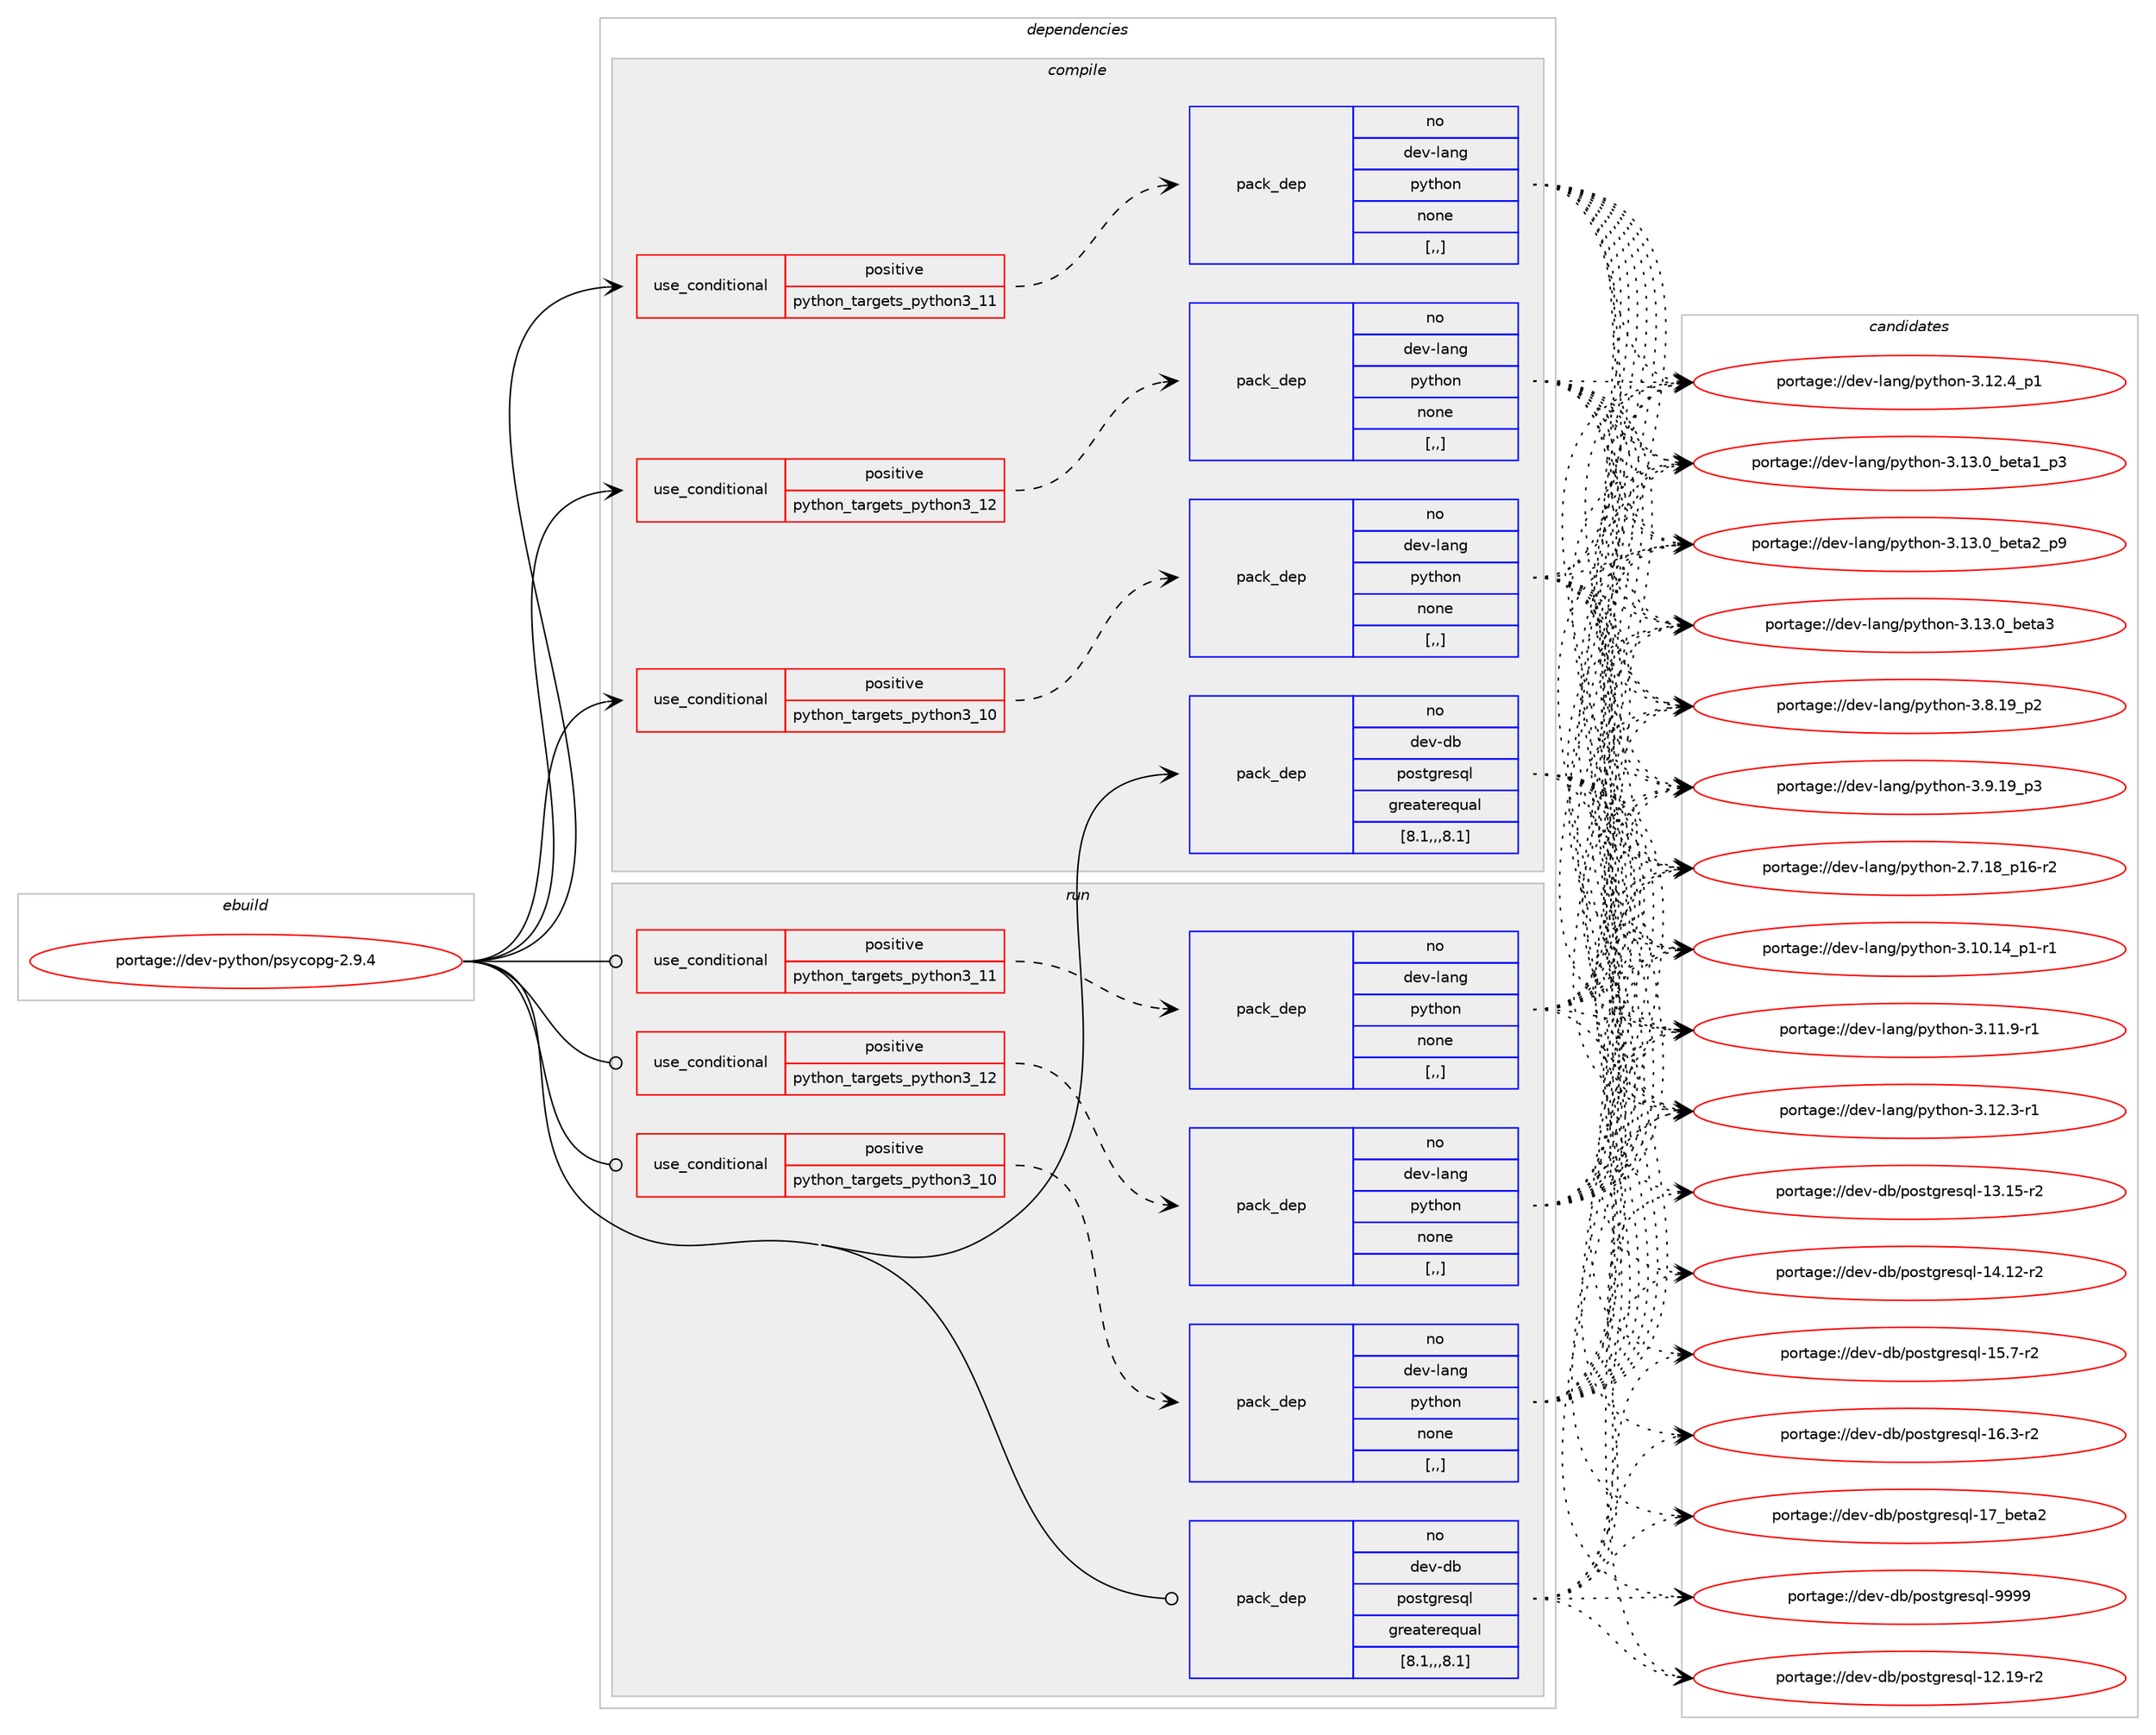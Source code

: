 digraph prolog {

# *************
# Graph options
# *************

newrank=true;
concentrate=true;
compound=true;
graph [rankdir=LR,fontname=Helvetica,fontsize=10,ranksep=1.5];#, ranksep=2.5, nodesep=0.2];
edge  [arrowhead=vee];
node  [fontname=Helvetica,fontsize=10];

# **********
# The ebuild
# **********

subgraph cluster_leftcol {
color=gray;
rank=same;
label=<<i>ebuild</i>>;
id [label="portage://dev-python/psycopg-2.9.4", color=red, width=4, href="../dev-python/psycopg-2.9.4.svg"];
}

# ****************
# The dependencies
# ****************

subgraph cluster_midcol {
color=gray;
label=<<i>dependencies</i>>;
subgraph cluster_compile {
fillcolor="#eeeeee";
style=filled;
label=<<i>compile</i>>;
subgraph cond35306 {
dependency151642 [label=<<TABLE BORDER="0" CELLBORDER="1" CELLSPACING="0" CELLPADDING="4"><TR><TD ROWSPAN="3" CELLPADDING="10">use_conditional</TD></TR><TR><TD>positive</TD></TR><TR><TD>python_targets_python3_10</TD></TR></TABLE>>, shape=none, color=red];
subgraph pack115119 {
dependency151643 [label=<<TABLE BORDER="0" CELLBORDER="1" CELLSPACING="0" CELLPADDING="4" WIDTH="220"><TR><TD ROWSPAN="6" CELLPADDING="30">pack_dep</TD></TR><TR><TD WIDTH="110">no</TD></TR><TR><TD>dev-lang</TD></TR><TR><TD>python</TD></TR><TR><TD>none</TD></TR><TR><TD>[,,]</TD></TR></TABLE>>, shape=none, color=blue];
}
dependency151642:e -> dependency151643:w [weight=20,style="dashed",arrowhead="vee"];
}
id:e -> dependency151642:w [weight=20,style="solid",arrowhead="vee"];
subgraph cond35307 {
dependency151644 [label=<<TABLE BORDER="0" CELLBORDER="1" CELLSPACING="0" CELLPADDING="4"><TR><TD ROWSPAN="3" CELLPADDING="10">use_conditional</TD></TR><TR><TD>positive</TD></TR><TR><TD>python_targets_python3_11</TD></TR></TABLE>>, shape=none, color=red];
subgraph pack115120 {
dependency151645 [label=<<TABLE BORDER="0" CELLBORDER="1" CELLSPACING="0" CELLPADDING="4" WIDTH="220"><TR><TD ROWSPAN="6" CELLPADDING="30">pack_dep</TD></TR><TR><TD WIDTH="110">no</TD></TR><TR><TD>dev-lang</TD></TR><TR><TD>python</TD></TR><TR><TD>none</TD></TR><TR><TD>[,,]</TD></TR></TABLE>>, shape=none, color=blue];
}
dependency151644:e -> dependency151645:w [weight=20,style="dashed",arrowhead="vee"];
}
id:e -> dependency151644:w [weight=20,style="solid",arrowhead="vee"];
subgraph cond35308 {
dependency151646 [label=<<TABLE BORDER="0" CELLBORDER="1" CELLSPACING="0" CELLPADDING="4"><TR><TD ROWSPAN="3" CELLPADDING="10">use_conditional</TD></TR><TR><TD>positive</TD></TR><TR><TD>python_targets_python3_12</TD></TR></TABLE>>, shape=none, color=red];
subgraph pack115121 {
dependency151647 [label=<<TABLE BORDER="0" CELLBORDER="1" CELLSPACING="0" CELLPADDING="4" WIDTH="220"><TR><TD ROWSPAN="6" CELLPADDING="30">pack_dep</TD></TR><TR><TD WIDTH="110">no</TD></TR><TR><TD>dev-lang</TD></TR><TR><TD>python</TD></TR><TR><TD>none</TD></TR><TR><TD>[,,]</TD></TR></TABLE>>, shape=none, color=blue];
}
dependency151646:e -> dependency151647:w [weight=20,style="dashed",arrowhead="vee"];
}
id:e -> dependency151646:w [weight=20,style="solid",arrowhead="vee"];
subgraph pack115122 {
dependency151648 [label=<<TABLE BORDER="0" CELLBORDER="1" CELLSPACING="0" CELLPADDING="4" WIDTH="220"><TR><TD ROWSPAN="6" CELLPADDING="30">pack_dep</TD></TR><TR><TD WIDTH="110">no</TD></TR><TR><TD>dev-db</TD></TR><TR><TD>postgresql</TD></TR><TR><TD>greaterequal</TD></TR><TR><TD>[8.1,,,8.1]</TD></TR></TABLE>>, shape=none, color=blue];
}
id:e -> dependency151648:w [weight=20,style="solid",arrowhead="vee"];
}
subgraph cluster_compileandrun {
fillcolor="#eeeeee";
style=filled;
label=<<i>compile and run</i>>;
}
subgraph cluster_run {
fillcolor="#eeeeee";
style=filled;
label=<<i>run</i>>;
subgraph cond35309 {
dependency151649 [label=<<TABLE BORDER="0" CELLBORDER="1" CELLSPACING="0" CELLPADDING="4"><TR><TD ROWSPAN="3" CELLPADDING="10">use_conditional</TD></TR><TR><TD>positive</TD></TR><TR><TD>python_targets_python3_10</TD></TR></TABLE>>, shape=none, color=red];
subgraph pack115123 {
dependency151650 [label=<<TABLE BORDER="0" CELLBORDER="1" CELLSPACING="0" CELLPADDING="4" WIDTH="220"><TR><TD ROWSPAN="6" CELLPADDING="30">pack_dep</TD></TR><TR><TD WIDTH="110">no</TD></TR><TR><TD>dev-lang</TD></TR><TR><TD>python</TD></TR><TR><TD>none</TD></TR><TR><TD>[,,]</TD></TR></TABLE>>, shape=none, color=blue];
}
dependency151649:e -> dependency151650:w [weight=20,style="dashed",arrowhead="vee"];
}
id:e -> dependency151649:w [weight=20,style="solid",arrowhead="odot"];
subgraph cond35310 {
dependency151651 [label=<<TABLE BORDER="0" CELLBORDER="1" CELLSPACING="0" CELLPADDING="4"><TR><TD ROWSPAN="3" CELLPADDING="10">use_conditional</TD></TR><TR><TD>positive</TD></TR><TR><TD>python_targets_python3_11</TD></TR></TABLE>>, shape=none, color=red];
subgraph pack115124 {
dependency151652 [label=<<TABLE BORDER="0" CELLBORDER="1" CELLSPACING="0" CELLPADDING="4" WIDTH="220"><TR><TD ROWSPAN="6" CELLPADDING="30">pack_dep</TD></TR><TR><TD WIDTH="110">no</TD></TR><TR><TD>dev-lang</TD></TR><TR><TD>python</TD></TR><TR><TD>none</TD></TR><TR><TD>[,,]</TD></TR></TABLE>>, shape=none, color=blue];
}
dependency151651:e -> dependency151652:w [weight=20,style="dashed",arrowhead="vee"];
}
id:e -> dependency151651:w [weight=20,style="solid",arrowhead="odot"];
subgraph cond35311 {
dependency151653 [label=<<TABLE BORDER="0" CELLBORDER="1" CELLSPACING="0" CELLPADDING="4"><TR><TD ROWSPAN="3" CELLPADDING="10">use_conditional</TD></TR><TR><TD>positive</TD></TR><TR><TD>python_targets_python3_12</TD></TR></TABLE>>, shape=none, color=red];
subgraph pack115125 {
dependency151654 [label=<<TABLE BORDER="0" CELLBORDER="1" CELLSPACING="0" CELLPADDING="4" WIDTH="220"><TR><TD ROWSPAN="6" CELLPADDING="30">pack_dep</TD></TR><TR><TD WIDTH="110">no</TD></TR><TR><TD>dev-lang</TD></TR><TR><TD>python</TD></TR><TR><TD>none</TD></TR><TR><TD>[,,]</TD></TR></TABLE>>, shape=none, color=blue];
}
dependency151653:e -> dependency151654:w [weight=20,style="dashed",arrowhead="vee"];
}
id:e -> dependency151653:w [weight=20,style="solid",arrowhead="odot"];
subgraph pack115126 {
dependency151655 [label=<<TABLE BORDER="0" CELLBORDER="1" CELLSPACING="0" CELLPADDING="4" WIDTH="220"><TR><TD ROWSPAN="6" CELLPADDING="30">pack_dep</TD></TR><TR><TD WIDTH="110">no</TD></TR><TR><TD>dev-db</TD></TR><TR><TD>postgresql</TD></TR><TR><TD>greaterequal</TD></TR><TR><TD>[8.1,,,8.1]</TD></TR></TABLE>>, shape=none, color=blue];
}
id:e -> dependency151655:w [weight=20,style="solid",arrowhead="odot"];
}
}

# **************
# The candidates
# **************

subgraph cluster_choices {
rank=same;
color=gray;
label=<<i>candidates</i>>;

subgraph choice115119 {
color=black;
nodesep=1;
choice100101118451089711010347112121116104111110455046554649569511249544511450 [label="portage://dev-lang/python-2.7.18_p16-r2", color=red, width=4,href="../dev-lang/python-2.7.18_p16-r2.svg"];
choice100101118451089711010347112121116104111110455146494846495295112494511449 [label="portage://dev-lang/python-3.10.14_p1-r1", color=red, width=4,href="../dev-lang/python-3.10.14_p1-r1.svg"];
choice100101118451089711010347112121116104111110455146494946574511449 [label="portage://dev-lang/python-3.11.9-r1", color=red, width=4,href="../dev-lang/python-3.11.9-r1.svg"];
choice100101118451089711010347112121116104111110455146495046514511449 [label="portage://dev-lang/python-3.12.3-r1", color=red, width=4,href="../dev-lang/python-3.12.3-r1.svg"];
choice100101118451089711010347112121116104111110455146495046529511249 [label="portage://dev-lang/python-3.12.4_p1", color=red, width=4,href="../dev-lang/python-3.12.4_p1.svg"];
choice10010111845108971101034711212111610411111045514649514648959810111697499511251 [label="portage://dev-lang/python-3.13.0_beta1_p3", color=red, width=4,href="../dev-lang/python-3.13.0_beta1_p3.svg"];
choice10010111845108971101034711212111610411111045514649514648959810111697509511257 [label="portage://dev-lang/python-3.13.0_beta2_p9", color=red, width=4,href="../dev-lang/python-3.13.0_beta2_p9.svg"];
choice1001011184510897110103471121211161041111104551464951464895981011169751 [label="portage://dev-lang/python-3.13.0_beta3", color=red, width=4,href="../dev-lang/python-3.13.0_beta3.svg"];
choice100101118451089711010347112121116104111110455146564649579511250 [label="portage://dev-lang/python-3.8.19_p2", color=red, width=4,href="../dev-lang/python-3.8.19_p2.svg"];
choice100101118451089711010347112121116104111110455146574649579511251 [label="portage://dev-lang/python-3.9.19_p3", color=red, width=4,href="../dev-lang/python-3.9.19_p3.svg"];
dependency151643:e -> choice100101118451089711010347112121116104111110455046554649569511249544511450:w [style=dotted,weight="100"];
dependency151643:e -> choice100101118451089711010347112121116104111110455146494846495295112494511449:w [style=dotted,weight="100"];
dependency151643:e -> choice100101118451089711010347112121116104111110455146494946574511449:w [style=dotted,weight="100"];
dependency151643:e -> choice100101118451089711010347112121116104111110455146495046514511449:w [style=dotted,weight="100"];
dependency151643:e -> choice100101118451089711010347112121116104111110455146495046529511249:w [style=dotted,weight="100"];
dependency151643:e -> choice10010111845108971101034711212111610411111045514649514648959810111697499511251:w [style=dotted,weight="100"];
dependency151643:e -> choice10010111845108971101034711212111610411111045514649514648959810111697509511257:w [style=dotted,weight="100"];
dependency151643:e -> choice1001011184510897110103471121211161041111104551464951464895981011169751:w [style=dotted,weight="100"];
dependency151643:e -> choice100101118451089711010347112121116104111110455146564649579511250:w [style=dotted,weight="100"];
dependency151643:e -> choice100101118451089711010347112121116104111110455146574649579511251:w [style=dotted,weight="100"];
}
subgraph choice115120 {
color=black;
nodesep=1;
choice100101118451089711010347112121116104111110455046554649569511249544511450 [label="portage://dev-lang/python-2.7.18_p16-r2", color=red, width=4,href="../dev-lang/python-2.7.18_p16-r2.svg"];
choice100101118451089711010347112121116104111110455146494846495295112494511449 [label="portage://dev-lang/python-3.10.14_p1-r1", color=red, width=4,href="../dev-lang/python-3.10.14_p1-r1.svg"];
choice100101118451089711010347112121116104111110455146494946574511449 [label="portage://dev-lang/python-3.11.9-r1", color=red, width=4,href="../dev-lang/python-3.11.9-r1.svg"];
choice100101118451089711010347112121116104111110455146495046514511449 [label="portage://dev-lang/python-3.12.3-r1", color=red, width=4,href="../dev-lang/python-3.12.3-r1.svg"];
choice100101118451089711010347112121116104111110455146495046529511249 [label="portage://dev-lang/python-3.12.4_p1", color=red, width=4,href="../dev-lang/python-3.12.4_p1.svg"];
choice10010111845108971101034711212111610411111045514649514648959810111697499511251 [label="portage://dev-lang/python-3.13.0_beta1_p3", color=red, width=4,href="../dev-lang/python-3.13.0_beta1_p3.svg"];
choice10010111845108971101034711212111610411111045514649514648959810111697509511257 [label="portage://dev-lang/python-3.13.0_beta2_p9", color=red, width=4,href="../dev-lang/python-3.13.0_beta2_p9.svg"];
choice1001011184510897110103471121211161041111104551464951464895981011169751 [label="portage://dev-lang/python-3.13.0_beta3", color=red, width=4,href="../dev-lang/python-3.13.0_beta3.svg"];
choice100101118451089711010347112121116104111110455146564649579511250 [label="portage://dev-lang/python-3.8.19_p2", color=red, width=4,href="../dev-lang/python-3.8.19_p2.svg"];
choice100101118451089711010347112121116104111110455146574649579511251 [label="portage://dev-lang/python-3.9.19_p3", color=red, width=4,href="../dev-lang/python-3.9.19_p3.svg"];
dependency151645:e -> choice100101118451089711010347112121116104111110455046554649569511249544511450:w [style=dotted,weight="100"];
dependency151645:e -> choice100101118451089711010347112121116104111110455146494846495295112494511449:w [style=dotted,weight="100"];
dependency151645:e -> choice100101118451089711010347112121116104111110455146494946574511449:w [style=dotted,weight="100"];
dependency151645:e -> choice100101118451089711010347112121116104111110455146495046514511449:w [style=dotted,weight="100"];
dependency151645:e -> choice100101118451089711010347112121116104111110455146495046529511249:w [style=dotted,weight="100"];
dependency151645:e -> choice10010111845108971101034711212111610411111045514649514648959810111697499511251:w [style=dotted,weight="100"];
dependency151645:e -> choice10010111845108971101034711212111610411111045514649514648959810111697509511257:w [style=dotted,weight="100"];
dependency151645:e -> choice1001011184510897110103471121211161041111104551464951464895981011169751:w [style=dotted,weight="100"];
dependency151645:e -> choice100101118451089711010347112121116104111110455146564649579511250:w [style=dotted,weight="100"];
dependency151645:e -> choice100101118451089711010347112121116104111110455146574649579511251:w [style=dotted,weight="100"];
}
subgraph choice115121 {
color=black;
nodesep=1;
choice100101118451089711010347112121116104111110455046554649569511249544511450 [label="portage://dev-lang/python-2.7.18_p16-r2", color=red, width=4,href="../dev-lang/python-2.7.18_p16-r2.svg"];
choice100101118451089711010347112121116104111110455146494846495295112494511449 [label="portage://dev-lang/python-3.10.14_p1-r1", color=red, width=4,href="../dev-lang/python-3.10.14_p1-r1.svg"];
choice100101118451089711010347112121116104111110455146494946574511449 [label="portage://dev-lang/python-3.11.9-r1", color=red, width=4,href="../dev-lang/python-3.11.9-r1.svg"];
choice100101118451089711010347112121116104111110455146495046514511449 [label="portage://dev-lang/python-3.12.3-r1", color=red, width=4,href="../dev-lang/python-3.12.3-r1.svg"];
choice100101118451089711010347112121116104111110455146495046529511249 [label="portage://dev-lang/python-3.12.4_p1", color=red, width=4,href="../dev-lang/python-3.12.4_p1.svg"];
choice10010111845108971101034711212111610411111045514649514648959810111697499511251 [label="portage://dev-lang/python-3.13.0_beta1_p3", color=red, width=4,href="../dev-lang/python-3.13.0_beta1_p3.svg"];
choice10010111845108971101034711212111610411111045514649514648959810111697509511257 [label="portage://dev-lang/python-3.13.0_beta2_p9", color=red, width=4,href="../dev-lang/python-3.13.0_beta2_p9.svg"];
choice1001011184510897110103471121211161041111104551464951464895981011169751 [label="portage://dev-lang/python-3.13.0_beta3", color=red, width=4,href="../dev-lang/python-3.13.0_beta3.svg"];
choice100101118451089711010347112121116104111110455146564649579511250 [label="portage://dev-lang/python-3.8.19_p2", color=red, width=4,href="../dev-lang/python-3.8.19_p2.svg"];
choice100101118451089711010347112121116104111110455146574649579511251 [label="portage://dev-lang/python-3.9.19_p3", color=red, width=4,href="../dev-lang/python-3.9.19_p3.svg"];
dependency151647:e -> choice100101118451089711010347112121116104111110455046554649569511249544511450:w [style=dotted,weight="100"];
dependency151647:e -> choice100101118451089711010347112121116104111110455146494846495295112494511449:w [style=dotted,weight="100"];
dependency151647:e -> choice100101118451089711010347112121116104111110455146494946574511449:w [style=dotted,weight="100"];
dependency151647:e -> choice100101118451089711010347112121116104111110455146495046514511449:w [style=dotted,weight="100"];
dependency151647:e -> choice100101118451089711010347112121116104111110455146495046529511249:w [style=dotted,weight="100"];
dependency151647:e -> choice10010111845108971101034711212111610411111045514649514648959810111697499511251:w [style=dotted,weight="100"];
dependency151647:e -> choice10010111845108971101034711212111610411111045514649514648959810111697509511257:w [style=dotted,weight="100"];
dependency151647:e -> choice1001011184510897110103471121211161041111104551464951464895981011169751:w [style=dotted,weight="100"];
dependency151647:e -> choice100101118451089711010347112121116104111110455146564649579511250:w [style=dotted,weight="100"];
dependency151647:e -> choice100101118451089711010347112121116104111110455146574649579511251:w [style=dotted,weight="100"];
}
subgraph choice115122 {
color=black;
nodesep=1;
choice1001011184510098471121111151161031141011151131084549504649574511450 [label="portage://dev-db/postgresql-12.19-r2", color=red, width=4,href="../dev-db/postgresql-12.19-r2.svg"];
choice1001011184510098471121111151161031141011151131084549514649534511450 [label="portage://dev-db/postgresql-13.15-r2", color=red, width=4,href="../dev-db/postgresql-13.15-r2.svg"];
choice1001011184510098471121111151161031141011151131084549524649504511450 [label="portage://dev-db/postgresql-14.12-r2", color=red, width=4,href="../dev-db/postgresql-14.12-r2.svg"];
choice10010111845100984711211111511610311410111511310845495346554511450 [label="portage://dev-db/postgresql-15.7-r2", color=red, width=4,href="../dev-db/postgresql-15.7-r2.svg"];
choice10010111845100984711211111511610311410111511310845495446514511450 [label="portage://dev-db/postgresql-16.3-r2", color=red, width=4,href="../dev-db/postgresql-16.3-r2.svg"];
choice10010111845100984711211111511610311410111511310845495595981011169750 [label="portage://dev-db/postgresql-17_beta2", color=red, width=4,href="../dev-db/postgresql-17_beta2.svg"];
choice1001011184510098471121111151161031141011151131084557575757 [label="portage://dev-db/postgresql-9999", color=red, width=4,href="../dev-db/postgresql-9999.svg"];
dependency151648:e -> choice1001011184510098471121111151161031141011151131084549504649574511450:w [style=dotted,weight="100"];
dependency151648:e -> choice1001011184510098471121111151161031141011151131084549514649534511450:w [style=dotted,weight="100"];
dependency151648:e -> choice1001011184510098471121111151161031141011151131084549524649504511450:w [style=dotted,weight="100"];
dependency151648:e -> choice10010111845100984711211111511610311410111511310845495346554511450:w [style=dotted,weight="100"];
dependency151648:e -> choice10010111845100984711211111511610311410111511310845495446514511450:w [style=dotted,weight="100"];
dependency151648:e -> choice10010111845100984711211111511610311410111511310845495595981011169750:w [style=dotted,weight="100"];
dependency151648:e -> choice1001011184510098471121111151161031141011151131084557575757:w [style=dotted,weight="100"];
}
subgraph choice115123 {
color=black;
nodesep=1;
choice100101118451089711010347112121116104111110455046554649569511249544511450 [label="portage://dev-lang/python-2.7.18_p16-r2", color=red, width=4,href="../dev-lang/python-2.7.18_p16-r2.svg"];
choice100101118451089711010347112121116104111110455146494846495295112494511449 [label="portage://dev-lang/python-3.10.14_p1-r1", color=red, width=4,href="../dev-lang/python-3.10.14_p1-r1.svg"];
choice100101118451089711010347112121116104111110455146494946574511449 [label="portage://dev-lang/python-3.11.9-r1", color=red, width=4,href="../dev-lang/python-3.11.9-r1.svg"];
choice100101118451089711010347112121116104111110455146495046514511449 [label="portage://dev-lang/python-3.12.3-r1", color=red, width=4,href="../dev-lang/python-3.12.3-r1.svg"];
choice100101118451089711010347112121116104111110455146495046529511249 [label="portage://dev-lang/python-3.12.4_p1", color=red, width=4,href="../dev-lang/python-3.12.4_p1.svg"];
choice10010111845108971101034711212111610411111045514649514648959810111697499511251 [label="portage://dev-lang/python-3.13.0_beta1_p3", color=red, width=4,href="../dev-lang/python-3.13.0_beta1_p3.svg"];
choice10010111845108971101034711212111610411111045514649514648959810111697509511257 [label="portage://dev-lang/python-3.13.0_beta2_p9", color=red, width=4,href="../dev-lang/python-3.13.0_beta2_p9.svg"];
choice1001011184510897110103471121211161041111104551464951464895981011169751 [label="portage://dev-lang/python-3.13.0_beta3", color=red, width=4,href="../dev-lang/python-3.13.0_beta3.svg"];
choice100101118451089711010347112121116104111110455146564649579511250 [label="portage://dev-lang/python-3.8.19_p2", color=red, width=4,href="../dev-lang/python-3.8.19_p2.svg"];
choice100101118451089711010347112121116104111110455146574649579511251 [label="portage://dev-lang/python-3.9.19_p3", color=red, width=4,href="../dev-lang/python-3.9.19_p3.svg"];
dependency151650:e -> choice100101118451089711010347112121116104111110455046554649569511249544511450:w [style=dotted,weight="100"];
dependency151650:e -> choice100101118451089711010347112121116104111110455146494846495295112494511449:w [style=dotted,weight="100"];
dependency151650:e -> choice100101118451089711010347112121116104111110455146494946574511449:w [style=dotted,weight="100"];
dependency151650:e -> choice100101118451089711010347112121116104111110455146495046514511449:w [style=dotted,weight="100"];
dependency151650:e -> choice100101118451089711010347112121116104111110455146495046529511249:w [style=dotted,weight="100"];
dependency151650:e -> choice10010111845108971101034711212111610411111045514649514648959810111697499511251:w [style=dotted,weight="100"];
dependency151650:e -> choice10010111845108971101034711212111610411111045514649514648959810111697509511257:w [style=dotted,weight="100"];
dependency151650:e -> choice1001011184510897110103471121211161041111104551464951464895981011169751:w [style=dotted,weight="100"];
dependency151650:e -> choice100101118451089711010347112121116104111110455146564649579511250:w [style=dotted,weight="100"];
dependency151650:e -> choice100101118451089711010347112121116104111110455146574649579511251:w [style=dotted,weight="100"];
}
subgraph choice115124 {
color=black;
nodesep=1;
choice100101118451089711010347112121116104111110455046554649569511249544511450 [label="portage://dev-lang/python-2.7.18_p16-r2", color=red, width=4,href="../dev-lang/python-2.7.18_p16-r2.svg"];
choice100101118451089711010347112121116104111110455146494846495295112494511449 [label="portage://dev-lang/python-3.10.14_p1-r1", color=red, width=4,href="../dev-lang/python-3.10.14_p1-r1.svg"];
choice100101118451089711010347112121116104111110455146494946574511449 [label="portage://dev-lang/python-3.11.9-r1", color=red, width=4,href="../dev-lang/python-3.11.9-r1.svg"];
choice100101118451089711010347112121116104111110455146495046514511449 [label="portage://dev-lang/python-3.12.3-r1", color=red, width=4,href="../dev-lang/python-3.12.3-r1.svg"];
choice100101118451089711010347112121116104111110455146495046529511249 [label="portage://dev-lang/python-3.12.4_p1", color=red, width=4,href="../dev-lang/python-3.12.4_p1.svg"];
choice10010111845108971101034711212111610411111045514649514648959810111697499511251 [label="portage://dev-lang/python-3.13.0_beta1_p3", color=red, width=4,href="../dev-lang/python-3.13.0_beta1_p3.svg"];
choice10010111845108971101034711212111610411111045514649514648959810111697509511257 [label="portage://dev-lang/python-3.13.0_beta2_p9", color=red, width=4,href="../dev-lang/python-3.13.0_beta2_p9.svg"];
choice1001011184510897110103471121211161041111104551464951464895981011169751 [label="portage://dev-lang/python-3.13.0_beta3", color=red, width=4,href="../dev-lang/python-3.13.0_beta3.svg"];
choice100101118451089711010347112121116104111110455146564649579511250 [label="portage://dev-lang/python-3.8.19_p2", color=red, width=4,href="../dev-lang/python-3.8.19_p2.svg"];
choice100101118451089711010347112121116104111110455146574649579511251 [label="portage://dev-lang/python-3.9.19_p3", color=red, width=4,href="../dev-lang/python-3.9.19_p3.svg"];
dependency151652:e -> choice100101118451089711010347112121116104111110455046554649569511249544511450:w [style=dotted,weight="100"];
dependency151652:e -> choice100101118451089711010347112121116104111110455146494846495295112494511449:w [style=dotted,weight="100"];
dependency151652:e -> choice100101118451089711010347112121116104111110455146494946574511449:w [style=dotted,weight="100"];
dependency151652:e -> choice100101118451089711010347112121116104111110455146495046514511449:w [style=dotted,weight="100"];
dependency151652:e -> choice100101118451089711010347112121116104111110455146495046529511249:w [style=dotted,weight="100"];
dependency151652:e -> choice10010111845108971101034711212111610411111045514649514648959810111697499511251:w [style=dotted,weight="100"];
dependency151652:e -> choice10010111845108971101034711212111610411111045514649514648959810111697509511257:w [style=dotted,weight="100"];
dependency151652:e -> choice1001011184510897110103471121211161041111104551464951464895981011169751:w [style=dotted,weight="100"];
dependency151652:e -> choice100101118451089711010347112121116104111110455146564649579511250:w [style=dotted,weight="100"];
dependency151652:e -> choice100101118451089711010347112121116104111110455146574649579511251:w [style=dotted,weight="100"];
}
subgraph choice115125 {
color=black;
nodesep=1;
choice100101118451089711010347112121116104111110455046554649569511249544511450 [label="portage://dev-lang/python-2.7.18_p16-r2", color=red, width=4,href="../dev-lang/python-2.7.18_p16-r2.svg"];
choice100101118451089711010347112121116104111110455146494846495295112494511449 [label="portage://dev-lang/python-3.10.14_p1-r1", color=red, width=4,href="../dev-lang/python-3.10.14_p1-r1.svg"];
choice100101118451089711010347112121116104111110455146494946574511449 [label="portage://dev-lang/python-3.11.9-r1", color=red, width=4,href="../dev-lang/python-3.11.9-r1.svg"];
choice100101118451089711010347112121116104111110455146495046514511449 [label="portage://dev-lang/python-3.12.3-r1", color=red, width=4,href="../dev-lang/python-3.12.3-r1.svg"];
choice100101118451089711010347112121116104111110455146495046529511249 [label="portage://dev-lang/python-3.12.4_p1", color=red, width=4,href="../dev-lang/python-3.12.4_p1.svg"];
choice10010111845108971101034711212111610411111045514649514648959810111697499511251 [label="portage://dev-lang/python-3.13.0_beta1_p3", color=red, width=4,href="../dev-lang/python-3.13.0_beta1_p3.svg"];
choice10010111845108971101034711212111610411111045514649514648959810111697509511257 [label="portage://dev-lang/python-3.13.0_beta2_p9", color=red, width=4,href="../dev-lang/python-3.13.0_beta2_p9.svg"];
choice1001011184510897110103471121211161041111104551464951464895981011169751 [label="portage://dev-lang/python-3.13.0_beta3", color=red, width=4,href="../dev-lang/python-3.13.0_beta3.svg"];
choice100101118451089711010347112121116104111110455146564649579511250 [label="portage://dev-lang/python-3.8.19_p2", color=red, width=4,href="../dev-lang/python-3.8.19_p2.svg"];
choice100101118451089711010347112121116104111110455146574649579511251 [label="portage://dev-lang/python-3.9.19_p3", color=red, width=4,href="../dev-lang/python-3.9.19_p3.svg"];
dependency151654:e -> choice100101118451089711010347112121116104111110455046554649569511249544511450:w [style=dotted,weight="100"];
dependency151654:e -> choice100101118451089711010347112121116104111110455146494846495295112494511449:w [style=dotted,weight="100"];
dependency151654:e -> choice100101118451089711010347112121116104111110455146494946574511449:w [style=dotted,weight="100"];
dependency151654:e -> choice100101118451089711010347112121116104111110455146495046514511449:w [style=dotted,weight="100"];
dependency151654:e -> choice100101118451089711010347112121116104111110455146495046529511249:w [style=dotted,weight="100"];
dependency151654:e -> choice10010111845108971101034711212111610411111045514649514648959810111697499511251:w [style=dotted,weight="100"];
dependency151654:e -> choice10010111845108971101034711212111610411111045514649514648959810111697509511257:w [style=dotted,weight="100"];
dependency151654:e -> choice1001011184510897110103471121211161041111104551464951464895981011169751:w [style=dotted,weight="100"];
dependency151654:e -> choice100101118451089711010347112121116104111110455146564649579511250:w [style=dotted,weight="100"];
dependency151654:e -> choice100101118451089711010347112121116104111110455146574649579511251:w [style=dotted,weight="100"];
}
subgraph choice115126 {
color=black;
nodesep=1;
choice1001011184510098471121111151161031141011151131084549504649574511450 [label="portage://dev-db/postgresql-12.19-r2", color=red, width=4,href="../dev-db/postgresql-12.19-r2.svg"];
choice1001011184510098471121111151161031141011151131084549514649534511450 [label="portage://dev-db/postgresql-13.15-r2", color=red, width=4,href="../dev-db/postgresql-13.15-r2.svg"];
choice1001011184510098471121111151161031141011151131084549524649504511450 [label="portage://dev-db/postgresql-14.12-r2", color=red, width=4,href="../dev-db/postgresql-14.12-r2.svg"];
choice10010111845100984711211111511610311410111511310845495346554511450 [label="portage://dev-db/postgresql-15.7-r2", color=red, width=4,href="../dev-db/postgresql-15.7-r2.svg"];
choice10010111845100984711211111511610311410111511310845495446514511450 [label="portage://dev-db/postgresql-16.3-r2", color=red, width=4,href="../dev-db/postgresql-16.3-r2.svg"];
choice10010111845100984711211111511610311410111511310845495595981011169750 [label="portage://dev-db/postgresql-17_beta2", color=red, width=4,href="../dev-db/postgresql-17_beta2.svg"];
choice1001011184510098471121111151161031141011151131084557575757 [label="portage://dev-db/postgresql-9999", color=red, width=4,href="../dev-db/postgresql-9999.svg"];
dependency151655:e -> choice1001011184510098471121111151161031141011151131084549504649574511450:w [style=dotted,weight="100"];
dependency151655:e -> choice1001011184510098471121111151161031141011151131084549514649534511450:w [style=dotted,weight="100"];
dependency151655:e -> choice1001011184510098471121111151161031141011151131084549524649504511450:w [style=dotted,weight="100"];
dependency151655:e -> choice10010111845100984711211111511610311410111511310845495346554511450:w [style=dotted,weight="100"];
dependency151655:e -> choice10010111845100984711211111511610311410111511310845495446514511450:w [style=dotted,weight="100"];
dependency151655:e -> choice10010111845100984711211111511610311410111511310845495595981011169750:w [style=dotted,weight="100"];
dependency151655:e -> choice1001011184510098471121111151161031141011151131084557575757:w [style=dotted,weight="100"];
}
}

}

